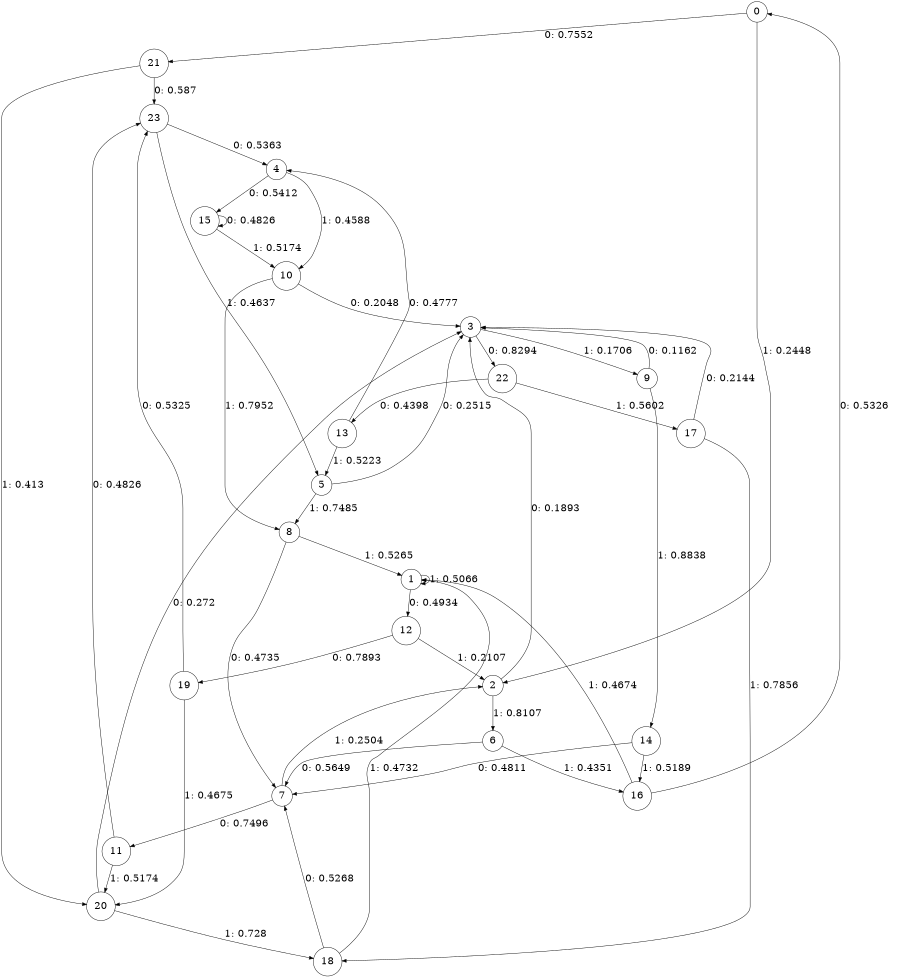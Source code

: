 digraph "ch19concat_phase3_L7" {
size = "6,8.5";
ratio = "fill";
node [shape = circle];
node [fontsize = 24];
edge [fontsize = 24];
0 -> 21 [label = "0: 0.7552   "];
0 -> 2 [label = "1: 0.2448   "];
1 -> 12 [label = "0: 0.4934   "];
1 -> 1 [label = "1: 0.5066   "];
2 -> 3 [label = "0: 0.1893   "];
2 -> 6 [label = "1: 0.8107   "];
3 -> 22 [label = "0: 0.8294   "];
3 -> 9 [label = "1: 0.1706   "];
4 -> 15 [label = "0: 0.5412   "];
4 -> 10 [label = "1: 0.4588   "];
5 -> 3 [label = "0: 0.2515   "];
5 -> 8 [label = "1: 0.7485   "];
6 -> 7 [label = "0: 0.5649   "];
6 -> 16 [label = "1: 0.4351   "];
7 -> 11 [label = "0: 0.7496   "];
7 -> 2 [label = "1: 0.2504   "];
8 -> 7 [label = "0: 0.4735   "];
8 -> 1 [label = "1: 0.5265   "];
9 -> 3 [label = "0: 0.1162   "];
9 -> 14 [label = "1: 0.8838   "];
10 -> 3 [label = "0: 0.2048   "];
10 -> 8 [label = "1: 0.7952   "];
11 -> 23 [label = "0: 0.4826   "];
11 -> 20 [label = "1: 0.5174   "];
12 -> 19 [label = "0: 0.7893   "];
12 -> 2 [label = "1: 0.2107   "];
13 -> 4 [label = "0: 0.4777   "];
13 -> 5 [label = "1: 0.5223   "];
14 -> 7 [label = "0: 0.4811   "];
14 -> 16 [label = "1: 0.5189   "];
15 -> 15 [label = "0: 0.4826   "];
15 -> 10 [label = "1: 0.5174   "];
16 -> 0 [label = "0: 0.5326   "];
16 -> 1 [label = "1: 0.4674   "];
17 -> 3 [label = "0: 0.2144   "];
17 -> 18 [label = "1: 0.7856   "];
18 -> 7 [label = "0: 0.5268   "];
18 -> 1 [label = "1: 0.4732   "];
19 -> 23 [label = "0: 0.5325   "];
19 -> 20 [label = "1: 0.4675   "];
20 -> 3 [label = "0: 0.272    "];
20 -> 18 [label = "1: 0.728    "];
21 -> 23 [label = "0: 0.587    "];
21 -> 20 [label = "1: 0.413    "];
22 -> 13 [label = "0: 0.4398   "];
22 -> 17 [label = "1: 0.5602   "];
23 -> 4 [label = "0: 0.5363   "];
23 -> 5 [label = "1: 0.4637   "];
}